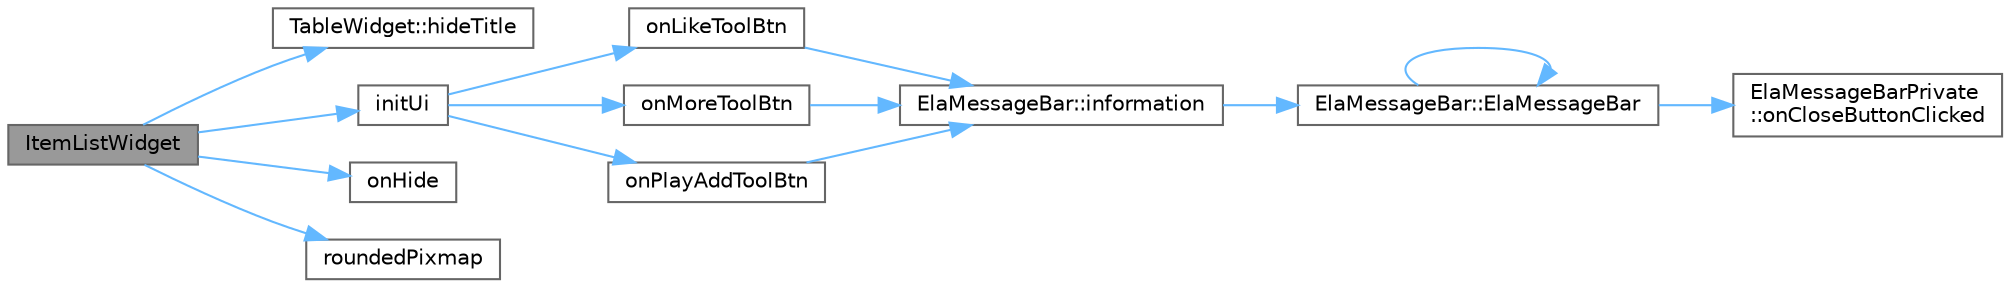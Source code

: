 digraph "ItemListWidget"
{
 // LATEX_PDF_SIZE
  bgcolor="transparent";
  edge [fontname=Helvetica,fontsize=10,labelfontname=Helvetica,labelfontsize=10];
  node [fontname=Helvetica,fontsize=10,shape=box,height=0.2,width=0.4];
  rankdir="LR";
  Node1 [id="Node000001",label="ItemListWidget",height=0.2,width=0.4,color="gray40", fillcolor="grey60", style="filled", fontcolor="black",tooltip="构造函数，初始化列表推荐项"];
  Node1 -> Node2 [id="edge1_Node000001_Node000002",color="steelblue1",style="solid",tooltip=" "];
  Node2 [id="Node000002",label="TableWidget::hideTitle",height=0.2,width=0.4,color="grey40", fillcolor="white", style="filled",URL="$class_table_widget.html#ad8e479f5f8d279af65bc835ae430185b",tooltip="隐藏标题信号"];
  Node1 -> Node3 [id="edge2_Node000001_Node000003",color="steelblue1",style="solid",tooltip=" "];
  Node3 [id="Node000003",label="initUi",height=0.2,width=0.4,color="grey40", fillcolor="white", style="filled",URL="$class_item_list_widget.html#afba6e95967cc3eb25fd518f7bde6ec04",tooltip="初始化界面"];
  Node3 -> Node4 [id="edge3_Node000003_Node000004",color="steelblue1",style="solid",tooltip=" "];
  Node4 [id="Node000004",label="onLikeToolBtn",height=0.2,width=0.4,color="grey40", fillcolor="white", style="filled",URL="$class_item_list_widget.html#a73fe3cada905128e507c78b315e10e90",tooltip="喜欢按钮点击槽函数"];
  Node4 -> Node5 [id="edge4_Node000004_Node000005",color="steelblue1",style="solid",tooltip=" "];
  Node5 [id="Node000005",label="ElaMessageBar::information",height=0.2,width=0.4,color="grey40", fillcolor="white", style="filled",URL="$class_ela_message_bar.html#ab24ce7687973932e525786dd44ec0288",tooltip="显示信息消息"];
  Node5 -> Node6 [id="edge5_Node000005_Node000006",color="steelblue1",style="solid",tooltip=" "];
  Node6 [id="Node000006",label="ElaMessageBar::ElaMessageBar",height=0.2,width=0.4,color="grey40", fillcolor="white", style="filled",URL="$class_ela_message_bar.html#a1722699abf44f445a31b469f224ab7ca",tooltip="构造函数，初始化消息栏"];
  Node6 -> Node6 [id="edge6_Node000006_Node000006",color="steelblue1",style="solid",tooltip=" "];
  Node6 -> Node7 [id="edge7_Node000006_Node000007",color="steelblue1",style="solid",tooltip=" "];
  Node7 [id="Node000007",label="ElaMessageBarPrivate\l::onCloseButtonClicked",height=0.2,width=0.4,color="grey40", fillcolor="white", style="filled",URL="$class_ela_message_bar_private.html#a826ca8fdb2ca90af2c67cebd15f19bae",tooltip="关闭按钮点击事件处理"];
  Node3 -> Node8 [id="edge8_Node000003_Node000008",color="steelblue1",style="solid",tooltip=" "];
  Node8 [id="Node000008",label="onMoreToolBtn",height=0.2,width=0.4,color="grey40", fillcolor="white", style="filled",URL="$class_item_list_widget.html#a3c9a2fefe49b5635753422bcef2598f9",tooltip="更多按钮点击槽函数"];
  Node8 -> Node5 [id="edge9_Node000008_Node000005",color="steelblue1",style="solid",tooltip=" "];
  Node3 -> Node9 [id="edge10_Node000003_Node000009",color="steelblue1",style="solid",tooltip=" "];
  Node9 [id="Node000009",label="onPlayAddToolBtn",height=0.2,width=0.4,color="grey40", fillcolor="white", style="filled",URL="$class_item_list_widget.html#a9cded3eb4ba079c39437c502cf79c7b2",tooltip="播放添加按钮点击槽函数"];
  Node9 -> Node5 [id="edge11_Node000009_Node000005",color="steelblue1",style="solid",tooltip=" "];
  Node1 -> Node10 [id="edge12_Node000001_Node000010",color="steelblue1",style="solid",tooltip=" "];
  Node10 [id="Node000010",label="onHide",height=0.2,width=0.4,color="grey40", fillcolor="white", style="filled",URL="$class_item_list_widget.html#affd839501e33f84fc5727eaf584592d1",tooltip="隐藏控件槽函数"];
  Node1 -> Node11 [id="edge13_Node000001_Node000011",color="steelblue1",style="solid",tooltip=" "];
  Node11 [id="Node000011",label="roundedPixmap",height=0.2,width=0.4,color="grey40", fillcolor="white", style="filled",URL="$_ku_gou_app_8cpp.html#aed7c82f547f297918671c35b9507a819",tooltip="生成圆角图片"];
}
